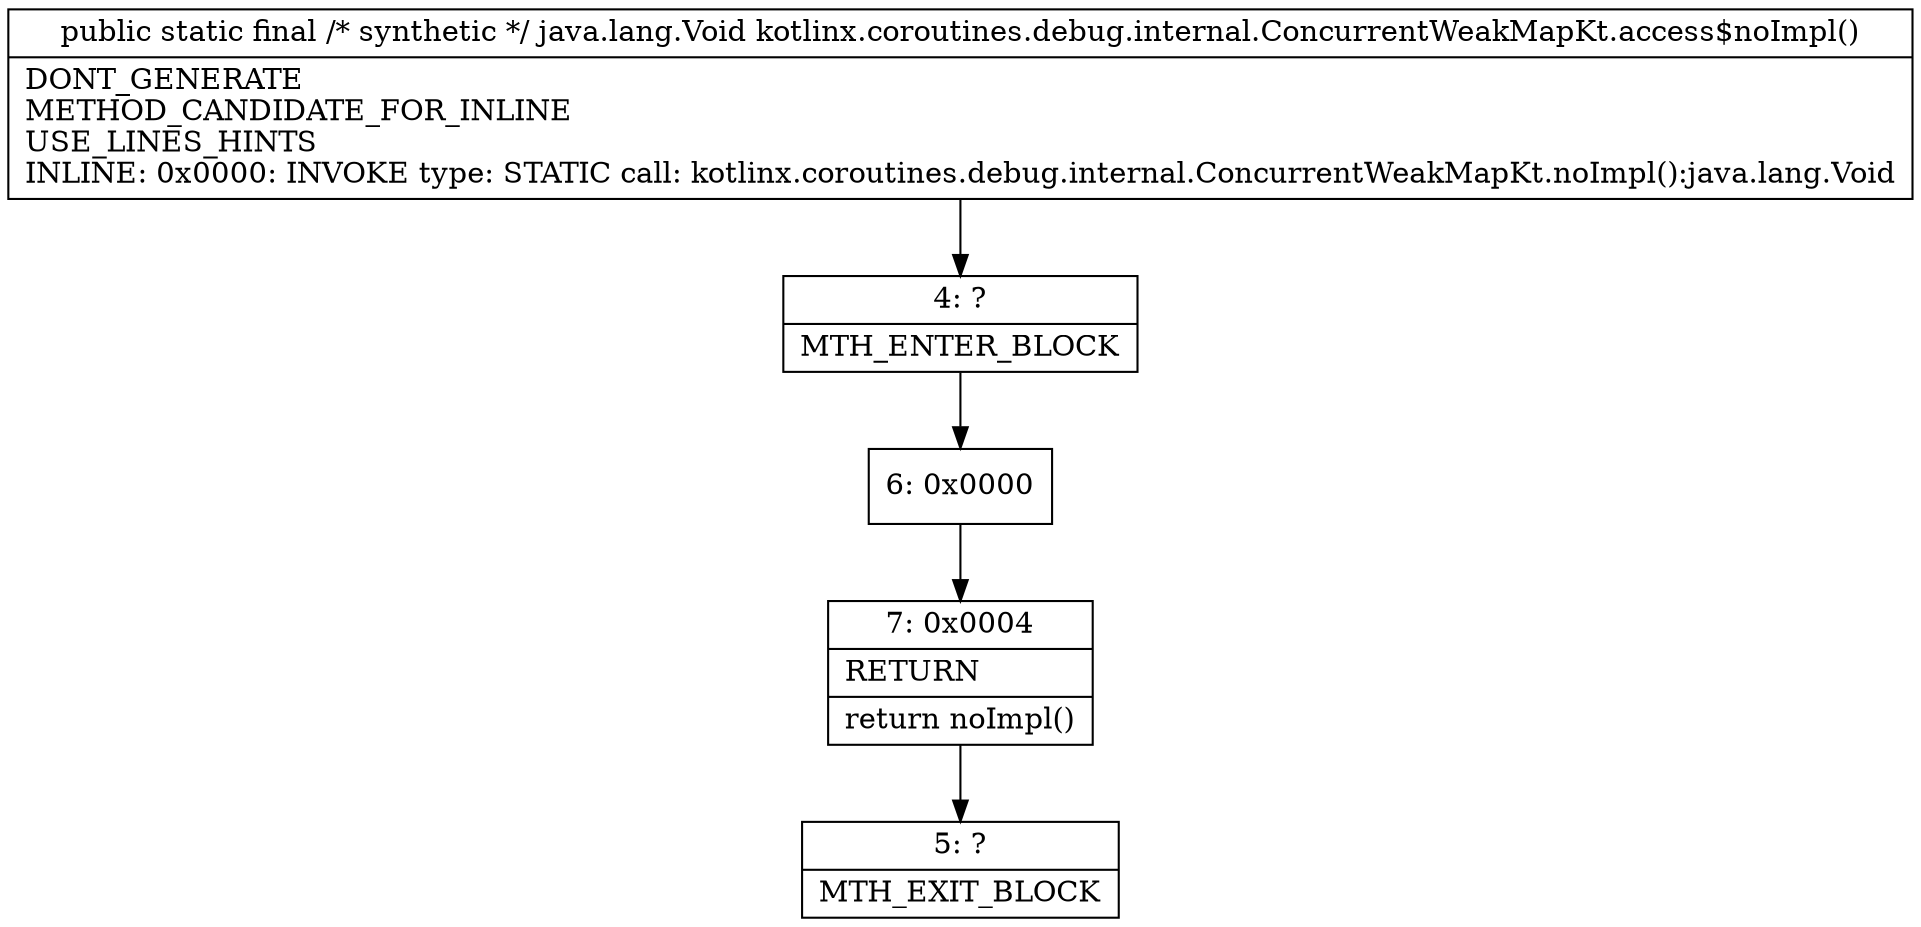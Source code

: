 digraph "CFG forkotlinx.coroutines.debug.internal.ConcurrentWeakMapKt.access$noImpl()Ljava\/lang\/Void;" {
Node_4 [shape=record,label="{4\:\ ?|MTH_ENTER_BLOCK\l}"];
Node_6 [shape=record,label="{6\:\ 0x0000}"];
Node_7 [shape=record,label="{7\:\ 0x0004|RETURN\l|return noImpl()\l}"];
Node_5 [shape=record,label="{5\:\ ?|MTH_EXIT_BLOCK\l}"];
MethodNode[shape=record,label="{public static final \/* synthetic *\/ java.lang.Void kotlinx.coroutines.debug.internal.ConcurrentWeakMapKt.access$noImpl()  | DONT_GENERATE\lMETHOD_CANDIDATE_FOR_INLINE\lUSE_LINES_HINTS\lINLINE: 0x0000: INVOKE   type: STATIC call: kotlinx.coroutines.debug.internal.ConcurrentWeakMapKt.noImpl():java.lang.Void\l}"];
MethodNode -> Node_4;Node_4 -> Node_6;
Node_6 -> Node_7;
Node_7 -> Node_5;
}


